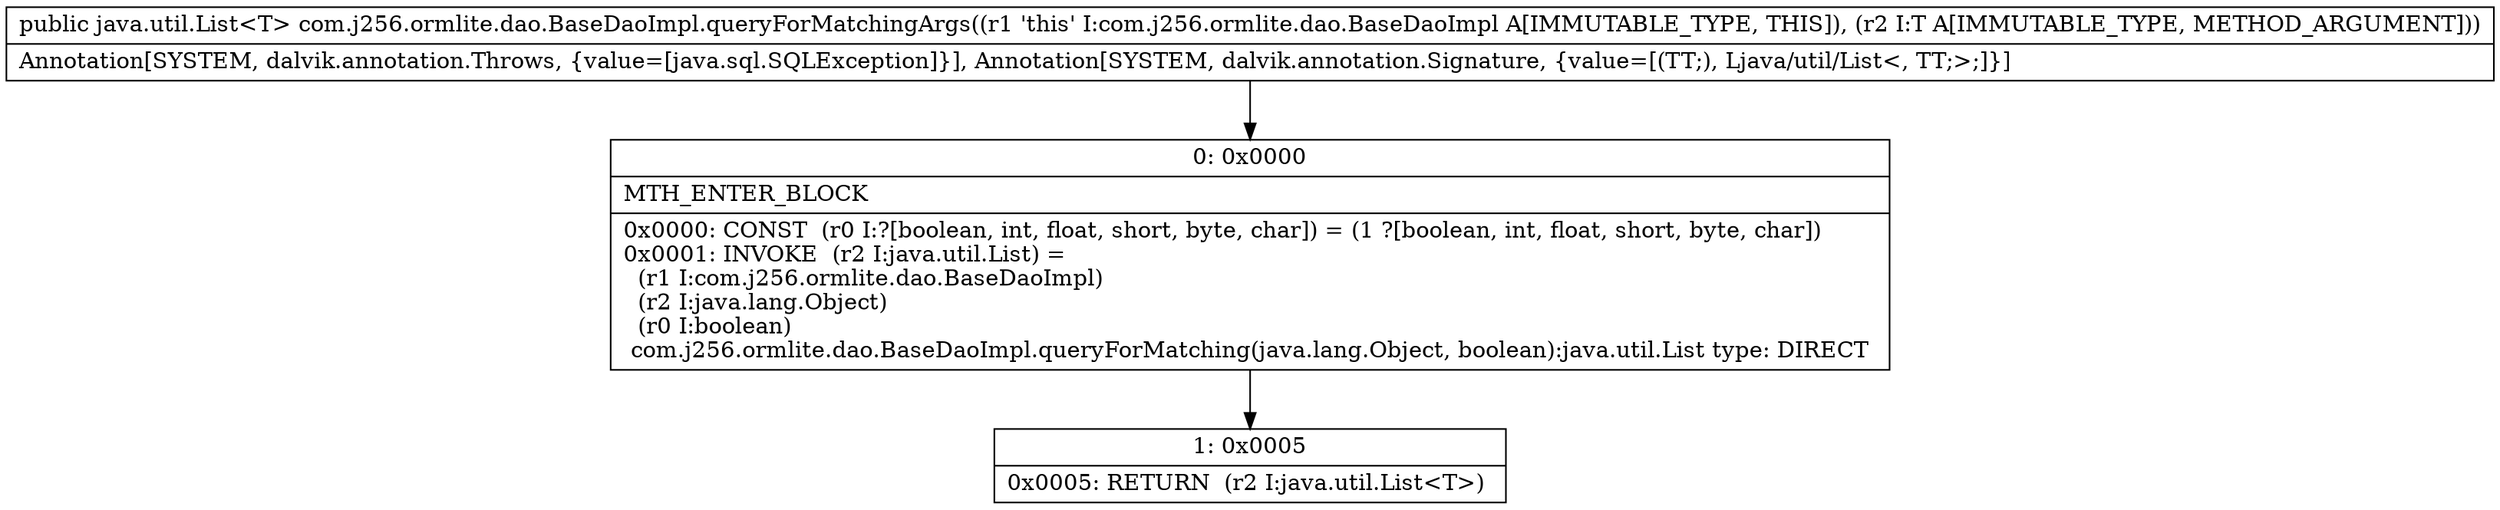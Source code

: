 digraph "CFG forcom.j256.ormlite.dao.BaseDaoImpl.queryForMatchingArgs(Ljava\/lang\/Object;)Ljava\/util\/List;" {
Node_0 [shape=record,label="{0\:\ 0x0000|MTH_ENTER_BLOCK\l|0x0000: CONST  (r0 I:?[boolean, int, float, short, byte, char]) = (1 ?[boolean, int, float, short, byte, char]) \l0x0001: INVOKE  (r2 I:java.util.List) = \l  (r1 I:com.j256.ormlite.dao.BaseDaoImpl)\l  (r2 I:java.lang.Object)\l  (r0 I:boolean)\l com.j256.ormlite.dao.BaseDaoImpl.queryForMatching(java.lang.Object, boolean):java.util.List type: DIRECT \l}"];
Node_1 [shape=record,label="{1\:\ 0x0005|0x0005: RETURN  (r2 I:java.util.List\<T\>) \l}"];
MethodNode[shape=record,label="{public java.util.List\<T\> com.j256.ormlite.dao.BaseDaoImpl.queryForMatchingArgs((r1 'this' I:com.j256.ormlite.dao.BaseDaoImpl A[IMMUTABLE_TYPE, THIS]), (r2 I:T A[IMMUTABLE_TYPE, METHOD_ARGUMENT]))  | Annotation[SYSTEM, dalvik.annotation.Throws, \{value=[java.sql.SQLException]\}], Annotation[SYSTEM, dalvik.annotation.Signature, \{value=[(TT;), Ljava\/util\/List\<, TT;\>;]\}]\l}"];
MethodNode -> Node_0;
Node_0 -> Node_1;
}

